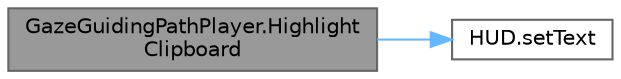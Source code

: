 digraph "GazeGuidingPathPlayer.HighlightClipboard"
{
 // LATEX_PDF_SIZE
  bgcolor="transparent";
  edge [fontname=Helvetica,fontsize=10,labelfontname=Helvetica,labelfontsize=10];
  node [fontname=Helvetica,fontsize=10,shape=box,height=0.2,width=0.4];
  rankdir="LR";
  Node1 [id="Node000001",label="GazeGuidingPathPlayer.Highlight\lClipboard",height=0.2,width=0.4,color="gray40", fillcolor="grey60", style="filled", fontcolor="black",tooltip="This method highlights a task specified by index."];
  Node1 -> Node2 [id="edge1_Node000001_Node000002",color="steelblue1",style="solid",tooltip=" "];
  Node2 [id="Node000002",label="HUD.setText",height=0.2,width=0.4,color="grey40", fillcolor="white", style="filled",URL="$class_h_u_d.html#a3ff87f31ee0f6ea2a0c6740603079bce",tooltip="This method extracts text from an input string and adds it to a text component on the canvas."];
}
